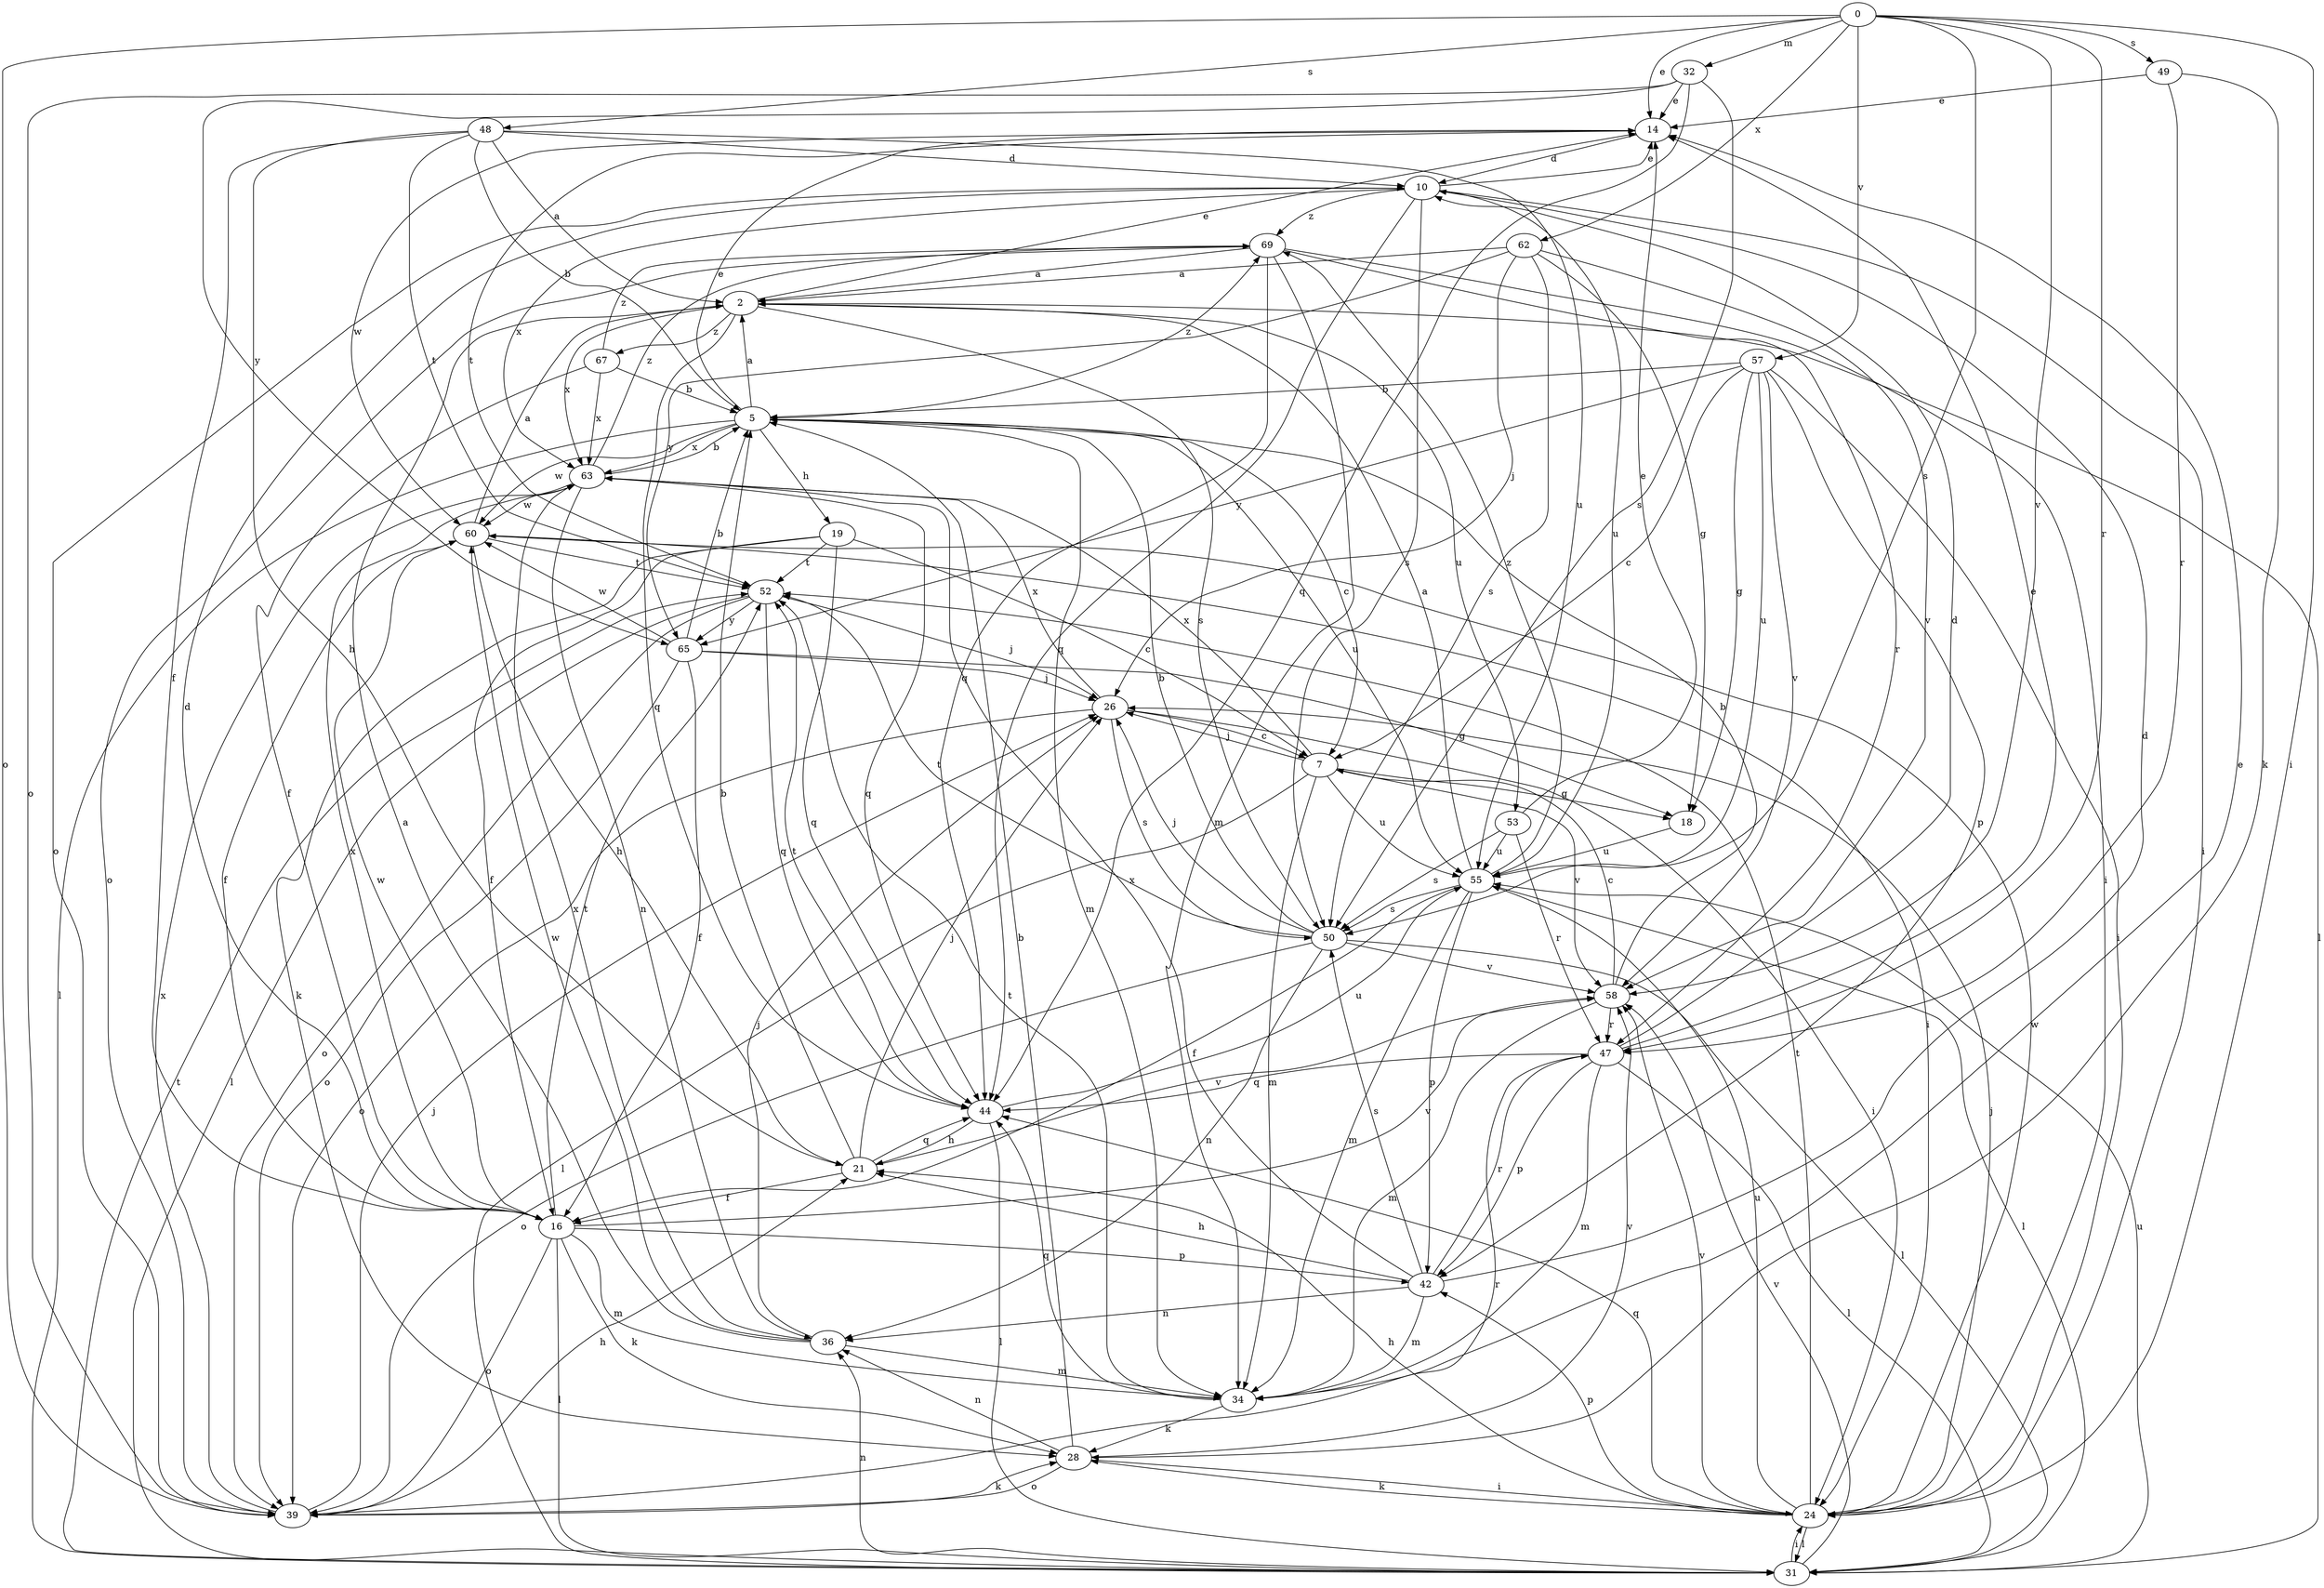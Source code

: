strict digraph  {
0;
2;
5;
7;
10;
14;
16;
18;
19;
21;
24;
26;
28;
31;
32;
34;
36;
39;
42;
44;
47;
48;
49;
50;
52;
53;
55;
57;
58;
60;
62;
63;
65;
67;
69;
0 -> 14  [label=e];
0 -> 24  [label=i];
0 -> 32  [label=m];
0 -> 39  [label=o];
0 -> 47  [label=r];
0 -> 48  [label=s];
0 -> 49  [label=s];
0 -> 50  [label=s];
0 -> 57  [label=v];
0 -> 58  [label=v];
0 -> 62  [label=x];
2 -> 14  [label=e];
2 -> 31  [label=l];
2 -> 44  [label=q];
2 -> 50  [label=s];
2 -> 53  [label=u];
2 -> 63  [label=x];
2 -> 67  [label=z];
5 -> 2  [label=a];
5 -> 7  [label=c];
5 -> 14  [label=e];
5 -> 19  [label=h];
5 -> 31  [label=l];
5 -> 34  [label=m];
5 -> 55  [label=u];
5 -> 60  [label=w];
5 -> 63  [label=x];
5 -> 69  [label=z];
7 -> 18  [label=g];
7 -> 26  [label=j];
7 -> 31  [label=l];
7 -> 34  [label=m];
7 -> 55  [label=u];
7 -> 58  [label=v];
7 -> 63  [label=x];
10 -> 14  [label=e];
10 -> 24  [label=i];
10 -> 39  [label=o];
10 -> 44  [label=q];
10 -> 50  [label=s];
10 -> 55  [label=u];
10 -> 63  [label=x];
10 -> 69  [label=z];
14 -> 10  [label=d];
14 -> 52  [label=t];
14 -> 60  [label=w];
16 -> 10  [label=d];
16 -> 28  [label=k];
16 -> 31  [label=l];
16 -> 34  [label=m];
16 -> 39  [label=o];
16 -> 42  [label=p];
16 -> 52  [label=t];
16 -> 58  [label=v];
16 -> 60  [label=w];
16 -> 63  [label=x];
18 -> 55  [label=u];
19 -> 7  [label=c];
19 -> 16  [label=f];
19 -> 28  [label=k];
19 -> 44  [label=q];
19 -> 52  [label=t];
21 -> 5  [label=b];
21 -> 16  [label=f];
21 -> 26  [label=j];
21 -> 44  [label=q];
21 -> 58  [label=v];
24 -> 21  [label=h];
24 -> 26  [label=j];
24 -> 28  [label=k];
24 -> 31  [label=l];
24 -> 42  [label=p];
24 -> 44  [label=q];
24 -> 52  [label=t];
24 -> 55  [label=u];
24 -> 58  [label=v];
24 -> 60  [label=w];
26 -> 7  [label=c];
26 -> 24  [label=i];
26 -> 39  [label=o];
26 -> 50  [label=s];
26 -> 63  [label=x];
28 -> 5  [label=b];
28 -> 24  [label=i];
28 -> 36  [label=n];
28 -> 39  [label=o];
28 -> 58  [label=v];
31 -> 24  [label=i];
31 -> 36  [label=n];
31 -> 52  [label=t];
31 -> 55  [label=u];
31 -> 58  [label=v];
32 -> 14  [label=e];
32 -> 39  [label=o];
32 -> 44  [label=q];
32 -> 50  [label=s];
32 -> 65  [label=y];
34 -> 14  [label=e];
34 -> 28  [label=k];
34 -> 44  [label=q];
34 -> 52  [label=t];
36 -> 2  [label=a];
36 -> 26  [label=j];
36 -> 34  [label=m];
36 -> 60  [label=w];
36 -> 63  [label=x];
39 -> 21  [label=h];
39 -> 26  [label=j];
39 -> 28  [label=k];
39 -> 47  [label=r];
39 -> 63  [label=x];
42 -> 10  [label=d];
42 -> 21  [label=h];
42 -> 34  [label=m];
42 -> 36  [label=n];
42 -> 47  [label=r];
42 -> 50  [label=s];
42 -> 63  [label=x];
44 -> 21  [label=h];
44 -> 31  [label=l];
44 -> 52  [label=t];
44 -> 55  [label=u];
47 -> 10  [label=d];
47 -> 14  [label=e];
47 -> 31  [label=l];
47 -> 34  [label=m];
47 -> 42  [label=p];
47 -> 44  [label=q];
48 -> 2  [label=a];
48 -> 5  [label=b];
48 -> 10  [label=d];
48 -> 16  [label=f];
48 -> 21  [label=h];
48 -> 52  [label=t];
48 -> 55  [label=u];
49 -> 14  [label=e];
49 -> 28  [label=k];
49 -> 47  [label=r];
50 -> 5  [label=b];
50 -> 26  [label=j];
50 -> 31  [label=l];
50 -> 36  [label=n];
50 -> 39  [label=o];
50 -> 52  [label=t];
50 -> 58  [label=v];
52 -> 26  [label=j];
52 -> 31  [label=l];
52 -> 39  [label=o];
52 -> 44  [label=q];
52 -> 65  [label=y];
53 -> 14  [label=e];
53 -> 47  [label=r];
53 -> 50  [label=s];
53 -> 55  [label=u];
55 -> 2  [label=a];
55 -> 16  [label=f];
55 -> 31  [label=l];
55 -> 34  [label=m];
55 -> 42  [label=p];
55 -> 50  [label=s];
55 -> 69  [label=z];
57 -> 5  [label=b];
57 -> 7  [label=c];
57 -> 18  [label=g];
57 -> 24  [label=i];
57 -> 42  [label=p];
57 -> 55  [label=u];
57 -> 58  [label=v];
57 -> 65  [label=y];
58 -> 5  [label=b];
58 -> 7  [label=c];
58 -> 34  [label=m];
58 -> 47  [label=r];
60 -> 2  [label=a];
60 -> 16  [label=f];
60 -> 21  [label=h];
60 -> 24  [label=i];
60 -> 52  [label=t];
62 -> 2  [label=a];
62 -> 18  [label=g];
62 -> 26  [label=j];
62 -> 50  [label=s];
62 -> 58  [label=v];
62 -> 65  [label=y];
63 -> 5  [label=b];
63 -> 36  [label=n];
63 -> 44  [label=q];
63 -> 60  [label=w];
63 -> 69  [label=z];
65 -> 5  [label=b];
65 -> 16  [label=f];
65 -> 18  [label=g];
65 -> 26  [label=j];
65 -> 39  [label=o];
65 -> 60  [label=w];
67 -> 5  [label=b];
67 -> 16  [label=f];
67 -> 63  [label=x];
67 -> 69  [label=z];
69 -> 2  [label=a];
69 -> 24  [label=i];
69 -> 34  [label=m];
69 -> 39  [label=o];
69 -> 44  [label=q];
69 -> 47  [label=r];
}
